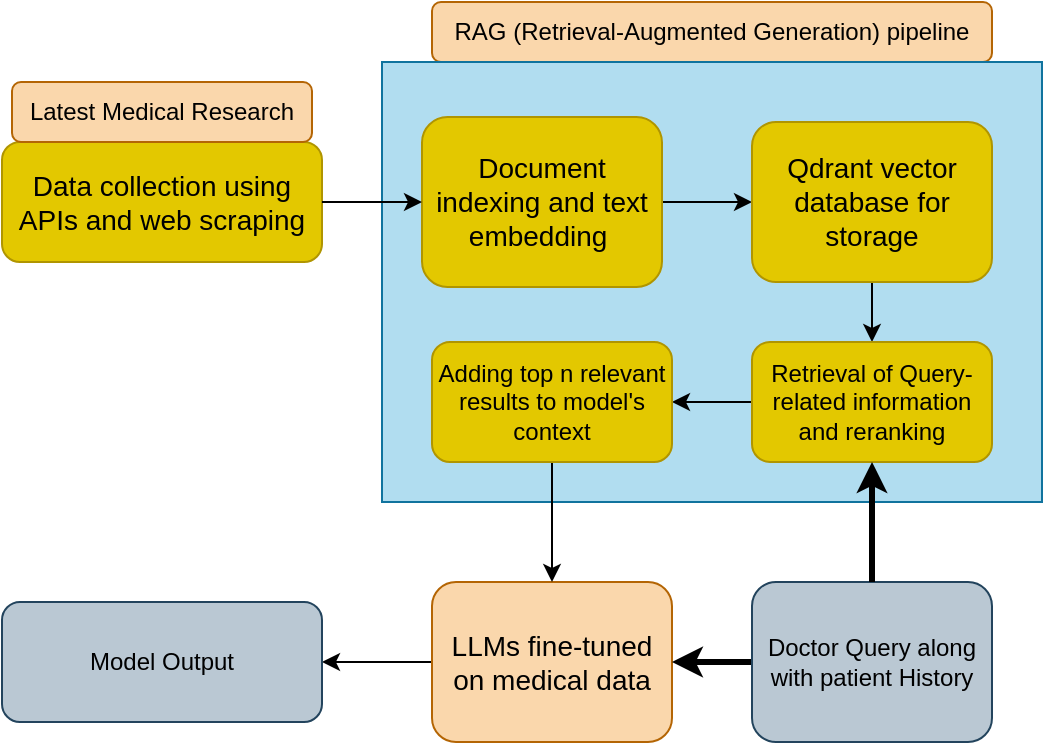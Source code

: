 <mxfile version="24.2.5" type="device">
  <diagram name="Page-1" id="sLpqRrl7Dj0J8m_RIsoV">
    <mxGraphModel dx="1122" dy="713" grid="1" gridSize="10" guides="1" tooltips="1" connect="1" arrows="1" fold="1" page="1" pageScale="1" pageWidth="827" pageHeight="1169" math="0" shadow="0">
      <root>
        <mxCell id="0" />
        <mxCell id="1" parent="0" />
        <mxCell id="3a-n9st_C0D8UC_MUPy8-17" value="" style="edgeStyle=orthogonalEdgeStyle;rounded=0;orthogonalLoop=1;jettySize=auto;html=1;fontFamily=Helvetica;fontSize=12;fontColor=default;" parent="1" source="2Y6xTXe3uvFykR0Hw1cl-33" target="3a-n9st_C0D8UC_MUPy8-16" edge="1">
          <mxGeometry relative="1" as="geometry" />
        </mxCell>
        <mxCell id="2Y6xTXe3uvFykR0Hw1cl-33" value="&lt;div style=&quot;&quot;&gt;&lt;span style=&quot;font-size: 14px;&quot;&gt;LLMs fine-tuned on medical data&lt;/span&gt;&lt;/div&gt;" style="rounded=1;whiteSpace=wrap;html=1;align=center;fillColor=#fad7ac;strokeColor=#b46504;" parent="1" vertex="1">
          <mxGeometry x="285" y="400" width="120" height="80" as="geometry" />
        </mxCell>
        <mxCell id="2Y6xTXe3uvFykR0Hw1cl-10" style="edgeStyle=orthogonalEdgeStyle;rounded=0;orthogonalLoop=1;jettySize=auto;html=1;" parent="1" source="2Y6xTXe3uvFykR0Hw1cl-1" target="2Y6xTXe3uvFykR0Hw1cl-9" edge="1">
          <mxGeometry relative="1" as="geometry" />
        </mxCell>
        <mxCell id="2Y6xTXe3uvFykR0Hw1cl-1" value="&lt;span style=&quot;font-size: 14px;&quot;&gt;Data collection using APIs and web scraping&lt;/span&gt;" style="rounded=1;whiteSpace=wrap;html=1;fillColor=#e3c800;strokeColor=#B09500;fontColor=#000000;" parent="1" vertex="1">
          <mxGeometry x="70" y="180" width="160" height="60" as="geometry" />
        </mxCell>
        <mxCell id="2Y6xTXe3uvFykR0Hw1cl-19" value="Latest Medical Research" style="rounded=1;whiteSpace=wrap;html=1;fillColor=#fad7ac;strokeColor=#b46504;" parent="1" vertex="1">
          <mxGeometry x="75" y="150" width="150" height="30" as="geometry" />
        </mxCell>
        <mxCell id="2Y6xTXe3uvFykR0Hw1cl-25" value="RAG (Retrieval-Augmented Generation) pipeline" style="rounded=1;whiteSpace=wrap;html=1;fillColor=#fad7ac;strokeColor=#b46504;" parent="1" vertex="1">
          <mxGeometry x="285" y="110" width="280" height="30" as="geometry" />
        </mxCell>
        <mxCell id="3a-n9st_C0D8UC_MUPy8-21" value="" style="rounded=0;whiteSpace=wrap;html=1;align=center;verticalAlign=middle;fontFamily=Helvetica;fontSize=12;fillColor=#b1ddf0;strokeColor=#10739e;" parent="1" vertex="1">
          <mxGeometry x="260" y="140" width="330" height="220" as="geometry" />
        </mxCell>
        <mxCell id="3a-n9st_C0D8UC_MUPy8-29" style="edgeStyle=orthogonalEdgeStyle;rounded=0;orthogonalLoop=1;jettySize=auto;html=1;exitX=0;exitY=0.5;exitDx=0;exitDy=0;entryX=1;entryY=0.5;entryDx=0;entryDy=0;fontFamily=Helvetica;fontSize=12;fontColor=default;strokeWidth=3;" parent="1" source="3a-n9st_C0D8UC_MUPy8-11" target="2Y6xTXe3uvFykR0Hw1cl-33" edge="1">
          <mxGeometry relative="1" as="geometry" />
        </mxCell>
        <mxCell id="3a-n9st_C0D8UC_MUPy8-11" value="Doctor Query along with patient History" style="whiteSpace=wrap;html=1;fillColor=#bac8d3;strokeColor=#23445d;rounded=1;" parent="1" vertex="1">
          <mxGeometry x="445" y="400" width="120" height="80" as="geometry" />
        </mxCell>
        <mxCell id="3a-n9st_C0D8UC_MUPy8-16" value="Model Output" style="whiteSpace=wrap;html=1;fillColor=#bac8d3;strokeColor=#23445d;rounded=1;" parent="1" vertex="1">
          <mxGeometry x="70" y="410" width="160" height="60" as="geometry" />
        </mxCell>
        <mxCell id="2Y6xTXe3uvFykR0Hw1cl-17" style="edgeStyle=orthogonalEdgeStyle;rounded=0;orthogonalLoop=1;jettySize=auto;html=1;entryX=0;entryY=0.5;entryDx=0;entryDy=0;" parent="1" source="2Y6xTXe3uvFykR0Hw1cl-9" target="2Y6xTXe3uvFykR0Hw1cl-16" edge="1">
          <mxGeometry relative="1" as="geometry" />
        </mxCell>
        <mxCell id="2Y6xTXe3uvFykR0Hw1cl-9" value="&lt;font style=&quot;font-size: 14px;&quot;&gt;Document indexing and text embedding&amp;nbsp;&lt;/font&gt;" style="rounded=1;whiteSpace=wrap;html=1;fillColor=#e3c800;strokeColor=#B09500;fontColor=#000000;" parent="1" vertex="1">
          <mxGeometry x="280" y="167.5" width="120" height="85" as="geometry" />
        </mxCell>
        <mxCell id="3a-n9st_C0D8UC_MUPy8-3" value="" style="edgeStyle=orthogonalEdgeStyle;rounded=0;orthogonalLoop=1;jettySize=auto;html=1;fontFamily=Helvetica;fontSize=12;fontColor=default;" parent="1" source="2Y6xTXe3uvFykR0Hw1cl-16" target="3a-n9st_C0D8UC_MUPy8-2" edge="1">
          <mxGeometry relative="1" as="geometry" />
        </mxCell>
        <mxCell id="2Y6xTXe3uvFykR0Hw1cl-16" value="&lt;span style=&quot;font-size: 14px;&quot;&gt;Qdrant vector database for storage&lt;/span&gt;" style="rounded=1;whiteSpace=wrap;html=1;fillColor=#e3c800;strokeColor=#B09500;fontColor=#000000;" parent="1" vertex="1">
          <mxGeometry x="445" y="170" width="120" height="80" as="geometry" />
        </mxCell>
        <mxCell id="3a-n9st_C0D8UC_MUPy8-27" style="edgeStyle=orthogonalEdgeStyle;rounded=0;orthogonalLoop=1;jettySize=auto;html=1;exitX=0;exitY=0.5;exitDx=0;exitDy=0;entryX=1;entryY=0.5;entryDx=0;entryDy=0;fontFamily=Helvetica;fontSize=12;fontColor=default;" parent="1" source="3a-n9st_C0D8UC_MUPy8-2" target="3a-n9st_C0D8UC_MUPy8-7" edge="1">
          <mxGeometry relative="1" as="geometry" />
        </mxCell>
        <mxCell id="3a-n9st_C0D8UC_MUPy8-2" value="Retrieval of Query-related information and reranking" style="whiteSpace=wrap;html=1;fillColor=#e3c800;strokeColor=#B09500;rounded=1;fontColor=#000000;" parent="1" vertex="1">
          <mxGeometry x="445" y="280" width="120" height="60" as="geometry" />
        </mxCell>
        <mxCell id="3a-n9st_C0D8UC_MUPy8-26" style="edgeStyle=orthogonalEdgeStyle;rounded=0;orthogonalLoop=1;jettySize=auto;html=1;fontFamily=Helvetica;fontSize=12;fontColor=default;" parent="1" source="3a-n9st_C0D8UC_MUPy8-7" target="2Y6xTXe3uvFykR0Hw1cl-33" edge="1">
          <mxGeometry relative="1" as="geometry" />
        </mxCell>
        <mxCell id="3a-n9st_C0D8UC_MUPy8-7" value="Adding top n relevant results to model&#39;s context" style="whiteSpace=wrap;html=1;fillColor=#e3c800;strokeColor=#B09500;rounded=1;fontColor=#000000;" parent="1" vertex="1">
          <mxGeometry x="285" y="280" width="120" height="60" as="geometry" />
        </mxCell>
        <mxCell id="3a-n9st_C0D8UC_MUPy8-22" style="edgeStyle=orthogonalEdgeStyle;rounded=0;orthogonalLoop=1;jettySize=auto;html=1;fontFamily=Helvetica;fontSize=12;fontColor=default;" parent="1" source="2Y6xTXe3uvFykR0Hw1cl-1" target="2Y6xTXe3uvFykR0Hw1cl-9" edge="1">
          <mxGeometry relative="1" as="geometry" />
        </mxCell>
        <mxCell id="3a-n9st_C0D8UC_MUPy8-13" style="edgeStyle=orthogonalEdgeStyle;rounded=0;orthogonalLoop=1;jettySize=auto;html=1;entryX=0.5;entryY=1;entryDx=0;entryDy=0;fontFamily=Helvetica;fontSize=12;fontColor=default;strokeWidth=3;" parent="1" source="3a-n9st_C0D8UC_MUPy8-11" target="3a-n9st_C0D8UC_MUPy8-2" edge="1">
          <mxGeometry relative="1" as="geometry" />
        </mxCell>
      </root>
    </mxGraphModel>
  </diagram>
</mxfile>
